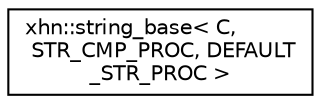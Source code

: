 digraph "Graphical Class Hierarchy"
{
  edge [fontname="Helvetica",fontsize="10",labelfontname="Helvetica",labelfontsize="10"];
  node [fontname="Helvetica",fontsize="10",shape=record];
  rankdir="LR";
  Node1 [label="xhn::string_base\< C,\l STR_CMP_PROC, DEFAULT\l_STR_PROC \>",height=0.2,width=0.4,color="black", fillcolor="white", style="filled",URL="$classxhn_1_1string__base.html"];
}
